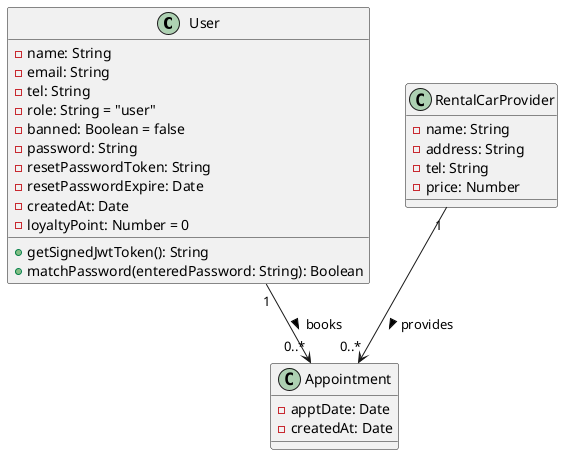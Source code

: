 @startuml
class User {
  - name: String
  - email: String
  - tel: String
  - role: String = "user"
  - banned: Boolean = false
  - password: String
  - resetPasswordToken: String
  - resetPasswordExpire: Date
  - createdAt: Date
  - loyaltyPoint: Number = 0

  + getSignedJwtToken(): String
  + matchPassword(enteredPassword: String): Boolean
}

class Appointment {
  - apptDate: Date
  - createdAt: Date
}

class RentalCarProvider {
  - name: String
  - address: String
  - tel: String
  - price: Number
}
User "1" --> "0..*" Appointment : books >
RentalCarProvider "1" --> "0..*" Appointment : provides >
@enduml

